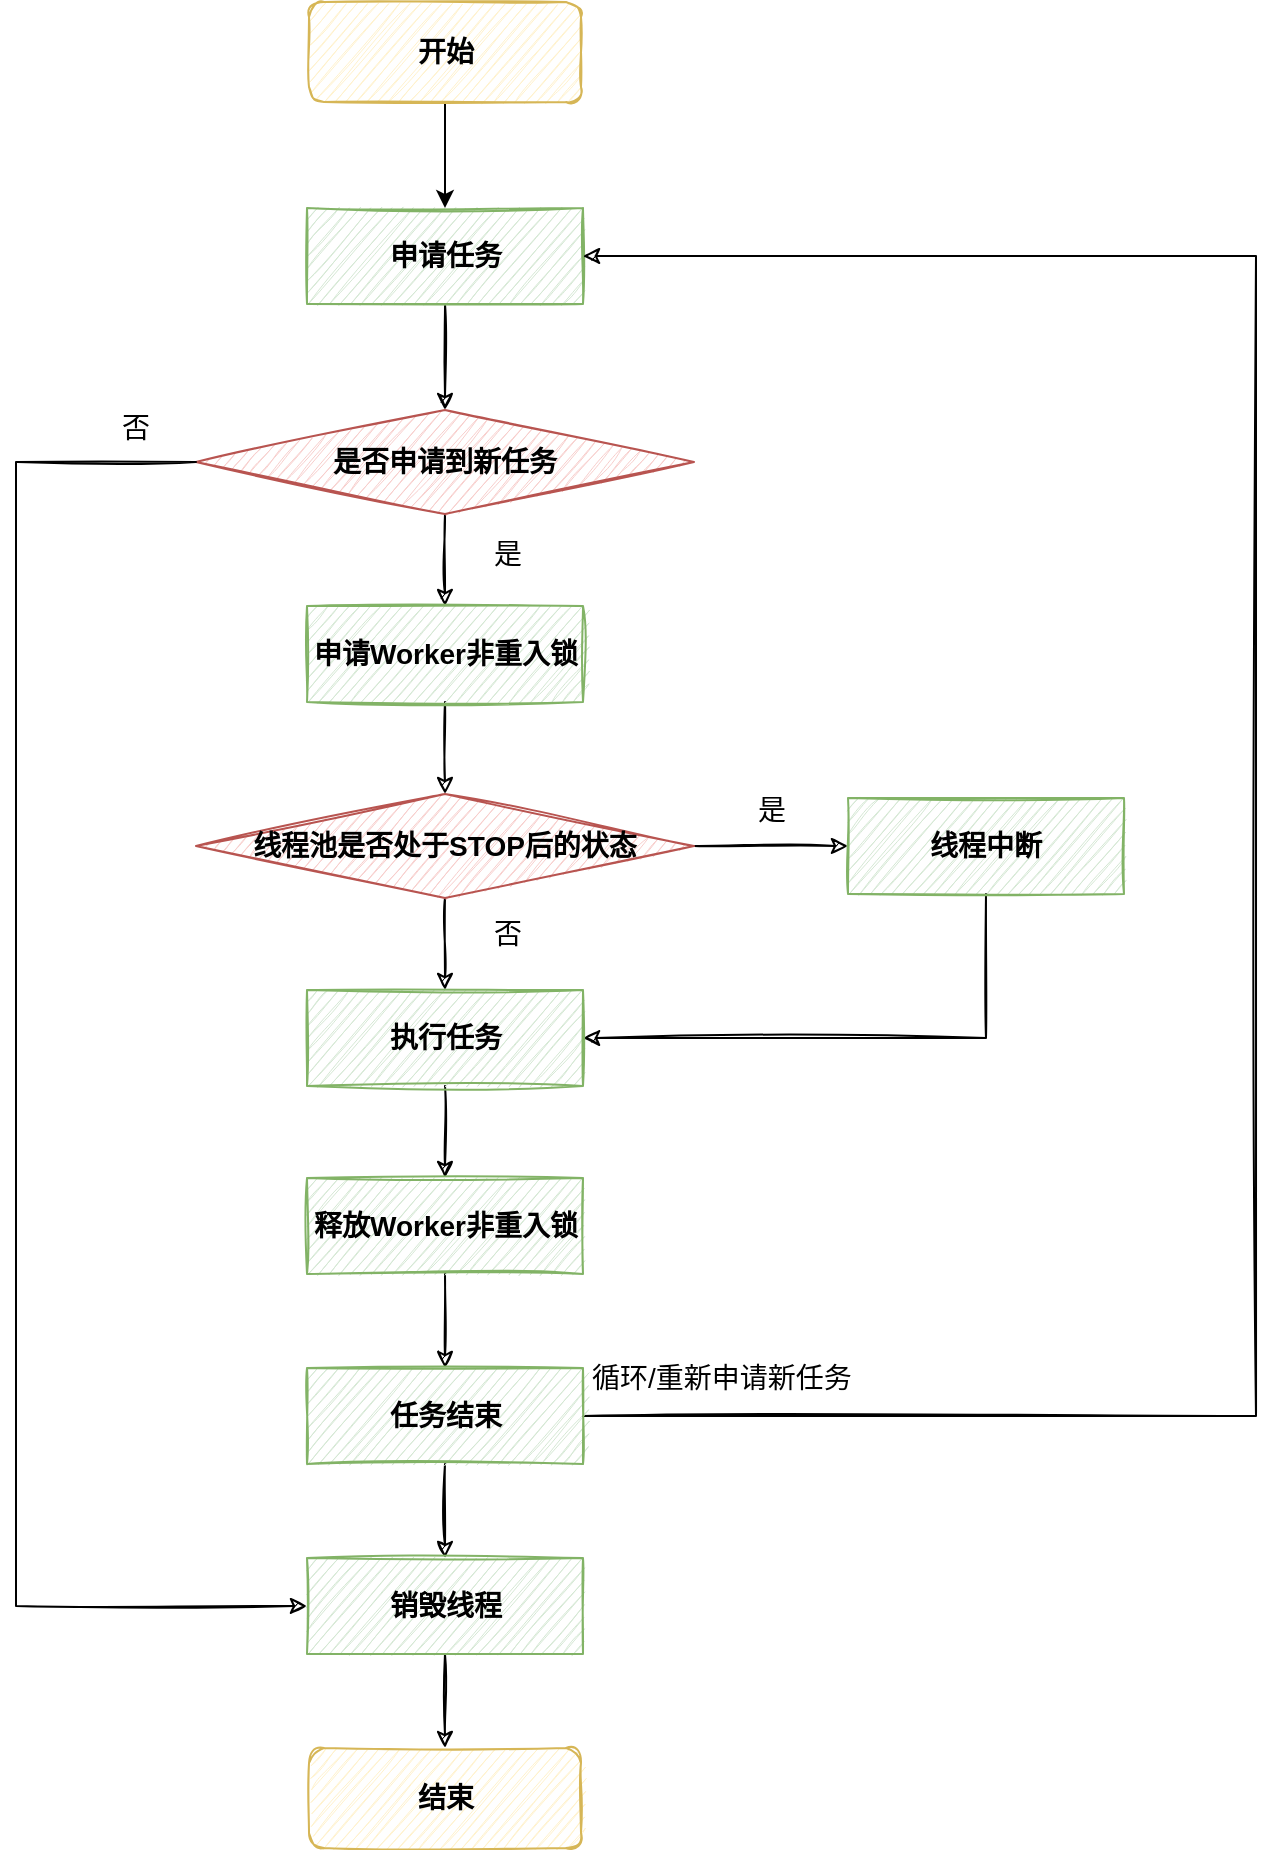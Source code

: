 <mxfile version="16.0.0" type="github">
  <diagram id="ySVifV-QcuqdoftmTHAm" name="第 1 页">
    <mxGraphModel dx="1422" dy="762" grid="0" gridSize="10" guides="1" tooltips="1" connect="1" arrows="1" fold="1" page="0" pageScale="1" pageWidth="827" pageHeight="1169" math="0" shadow="0">
      <root>
        <mxCell id="0" />
        <mxCell id="1" parent="0" />
        <mxCell id="4yu5VvH08vNOzonepLd2-12" value="" style="edgeStyle=orthogonalEdgeStyle;rounded=0;orthogonalLoop=1;jettySize=auto;html=1;" edge="1" parent="1" source="4yu5VvH08vNOzonepLd2-1" target="4yu5VvH08vNOzonepLd2-2">
          <mxGeometry relative="1" as="geometry" />
        </mxCell>
        <mxCell id="4yu5VvH08vNOzonepLd2-1" value="&lt;font style=&quot;font-size: 14px&quot;&gt;&lt;b&gt;开始&lt;/b&gt;&lt;/font&gt;" style="rounded=1;whiteSpace=wrap;html=1;fillColor=#fff2cc;strokeColor=#d6b656;sketch=1;" vertex="1" parent="1">
          <mxGeometry x="329.5" y="81" width="136" height="50" as="geometry" />
        </mxCell>
        <mxCell id="4yu5VvH08vNOzonepLd2-13" value="" style="edgeStyle=orthogonalEdgeStyle;rounded=0;orthogonalLoop=1;jettySize=auto;html=1;sketch=1;" edge="1" parent="1" source="4yu5VvH08vNOzonepLd2-2" target="4yu5VvH08vNOzonepLd2-3">
          <mxGeometry relative="1" as="geometry" />
        </mxCell>
        <mxCell id="4yu5VvH08vNOzonepLd2-2" value="&lt;b&gt;申请任务&lt;/b&gt;" style="rounded=0;whiteSpace=wrap;html=1;fontSize=14;fillColor=#d5e8d4;strokeColor=#82b366;sketch=1;" vertex="1" parent="1">
          <mxGeometry x="328.5" y="184" width="138" height="48" as="geometry" />
        </mxCell>
        <mxCell id="4yu5VvH08vNOzonepLd2-14" value="" style="edgeStyle=orthogonalEdgeStyle;rounded=0;orthogonalLoop=1;jettySize=auto;html=1;sketch=1;" edge="1" parent="1" source="4yu5VvH08vNOzonepLd2-3" target="4yu5VvH08vNOzonepLd2-4">
          <mxGeometry relative="1" as="geometry" />
        </mxCell>
        <mxCell id="4yu5VvH08vNOzonepLd2-3" value="&lt;b&gt;是否申请到新任务&lt;/b&gt;" style="rhombus;whiteSpace=wrap;html=1;sketch=1;fontSize=14;fillColor=#f8cecc;strokeColor=#b85450;" vertex="1" parent="1">
          <mxGeometry x="273" y="285" width="249" height="52" as="geometry" />
        </mxCell>
        <mxCell id="4yu5VvH08vNOzonepLd2-15" value="" style="edgeStyle=orthogonalEdgeStyle;rounded=0;orthogonalLoop=1;jettySize=auto;html=1;sketch=1;" edge="1" parent="1" source="4yu5VvH08vNOzonepLd2-4" target="4yu5VvH08vNOzonepLd2-5">
          <mxGeometry relative="1" as="geometry" />
        </mxCell>
        <mxCell id="4yu5VvH08vNOzonepLd2-4" value="&lt;b&gt;申请Worker非重入锁&lt;/b&gt;" style="rounded=0;whiteSpace=wrap;html=1;fontSize=14;fillColor=#d5e8d4;strokeColor=#82b366;sketch=1;" vertex="1" parent="1">
          <mxGeometry x="328.5" y="383" width="138" height="48" as="geometry" />
        </mxCell>
        <mxCell id="4yu5VvH08vNOzonepLd2-16" value="" style="edgeStyle=orthogonalEdgeStyle;rounded=0;orthogonalLoop=1;jettySize=auto;html=1;sketch=1;" edge="1" parent="1" source="4yu5VvH08vNOzonepLd2-5" target="4yu5VvH08vNOzonepLd2-7">
          <mxGeometry relative="1" as="geometry" />
        </mxCell>
        <mxCell id="4yu5VvH08vNOzonepLd2-21" value="" style="edgeStyle=orthogonalEdgeStyle;rounded=0;orthogonalLoop=1;jettySize=auto;html=1;sketch=1;" edge="1" parent="1" source="4yu5VvH08vNOzonepLd2-5" target="4yu5VvH08vNOzonepLd2-6">
          <mxGeometry relative="1" as="geometry" />
        </mxCell>
        <mxCell id="4yu5VvH08vNOzonepLd2-24" style="edgeStyle=orthogonalEdgeStyle;rounded=0;orthogonalLoop=1;jettySize=auto;html=1;entryX=0;entryY=0.5;entryDx=0;entryDy=0;sketch=1;exitX=0;exitY=0.5;exitDx=0;exitDy=0;" edge="1" parent="1" source="4yu5VvH08vNOzonepLd2-3" target="4yu5VvH08vNOzonepLd2-10">
          <mxGeometry relative="1" as="geometry">
            <Array as="points">
              <mxPoint x="183" y="311" />
              <mxPoint x="183" y="883" />
            </Array>
          </mxGeometry>
        </mxCell>
        <mxCell id="4yu5VvH08vNOzonepLd2-5" value="&lt;b&gt;线程池是否处于STOP后的状态&lt;/b&gt;" style="rhombus;whiteSpace=wrap;html=1;sketch=1;fontSize=14;fillColor=#f8cecc;strokeColor=#b85450;" vertex="1" parent="1">
          <mxGeometry x="273" y="477" width="249" height="52" as="geometry" />
        </mxCell>
        <mxCell id="4yu5VvH08vNOzonepLd2-22" style="edgeStyle=orthogonalEdgeStyle;rounded=0;orthogonalLoop=1;jettySize=auto;html=1;entryX=1;entryY=0.5;entryDx=0;entryDy=0;sketch=1;" edge="1" parent="1" source="4yu5VvH08vNOzonepLd2-6" target="4yu5VvH08vNOzonepLd2-7">
          <mxGeometry relative="1" as="geometry">
            <Array as="points">
              <mxPoint x="668" y="599" />
            </Array>
          </mxGeometry>
        </mxCell>
        <mxCell id="4yu5VvH08vNOzonepLd2-6" value="&lt;b&gt;线程中断&lt;/b&gt;" style="rounded=0;whiteSpace=wrap;html=1;fontSize=14;fillColor=#d5e8d4;strokeColor=#82b366;sketch=1;" vertex="1" parent="1">
          <mxGeometry x="599" y="479" width="138" height="48" as="geometry" />
        </mxCell>
        <mxCell id="4yu5VvH08vNOzonepLd2-17" value="" style="edgeStyle=orthogonalEdgeStyle;rounded=0;orthogonalLoop=1;jettySize=auto;html=1;sketch=1;" edge="1" parent="1" source="4yu5VvH08vNOzonepLd2-7" target="4yu5VvH08vNOzonepLd2-8">
          <mxGeometry relative="1" as="geometry" />
        </mxCell>
        <mxCell id="4yu5VvH08vNOzonepLd2-7" value="&lt;b&gt;执行任务&lt;/b&gt;" style="rounded=0;whiteSpace=wrap;html=1;fontSize=14;fillColor=#d5e8d4;strokeColor=#82b366;sketch=1;" vertex="1" parent="1">
          <mxGeometry x="328.5" y="575" width="138" height="48" as="geometry" />
        </mxCell>
        <mxCell id="4yu5VvH08vNOzonepLd2-18" value="" style="edgeStyle=orthogonalEdgeStyle;rounded=0;orthogonalLoop=1;jettySize=auto;html=1;sketch=1;" edge="1" parent="1" source="4yu5VvH08vNOzonepLd2-8" target="4yu5VvH08vNOzonepLd2-9">
          <mxGeometry relative="1" as="geometry" />
        </mxCell>
        <mxCell id="4yu5VvH08vNOzonepLd2-8" value="&lt;b&gt;释放Worker非重入锁&lt;/b&gt;" style="rounded=0;whiteSpace=wrap;html=1;fontSize=14;fillColor=#d5e8d4;strokeColor=#82b366;sketch=1;" vertex="1" parent="1">
          <mxGeometry x="328.5" y="669" width="138" height="48" as="geometry" />
        </mxCell>
        <mxCell id="4yu5VvH08vNOzonepLd2-19" value="" style="edgeStyle=orthogonalEdgeStyle;rounded=0;orthogonalLoop=1;jettySize=auto;html=1;sketch=1;" edge="1" parent="1" source="4yu5VvH08vNOzonepLd2-9" target="4yu5VvH08vNOzonepLd2-10">
          <mxGeometry relative="1" as="geometry" />
        </mxCell>
        <mxCell id="4yu5VvH08vNOzonepLd2-25" style="edgeStyle=orthogonalEdgeStyle;rounded=0;orthogonalLoop=1;jettySize=auto;html=1;entryX=1;entryY=0.5;entryDx=0;entryDy=0;sketch=1;" edge="1" parent="1" source="4yu5VvH08vNOzonepLd2-9" target="4yu5VvH08vNOzonepLd2-2">
          <mxGeometry relative="1" as="geometry">
            <mxPoint x="807" y="201" as="targetPoint" />
            <Array as="points">
              <mxPoint x="803" y="788" />
              <mxPoint x="803" y="208" />
            </Array>
          </mxGeometry>
        </mxCell>
        <mxCell id="4yu5VvH08vNOzonepLd2-9" value="&lt;b&gt;任务结束&lt;/b&gt;" style="rounded=0;whiteSpace=wrap;html=1;fontSize=14;fillColor=#d5e8d4;strokeColor=#82b366;sketch=1;" vertex="1" parent="1">
          <mxGeometry x="328.5" y="764" width="138" height="48" as="geometry" />
        </mxCell>
        <mxCell id="4yu5VvH08vNOzonepLd2-20" value="" style="edgeStyle=orthogonalEdgeStyle;rounded=0;orthogonalLoop=1;jettySize=auto;html=1;sketch=1;" edge="1" parent="1" source="4yu5VvH08vNOzonepLd2-10" target="4yu5VvH08vNOzonepLd2-11">
          <mxGeometry relative="1" as="geometry" />
        </mxCell>
        <mxCell id="4yu5VvH08vNOzonepLd2-10" value="&lt;b&gt;销毁线程&lt;/b&gt;" style="rounded=0;whiteSpace=wrap;html=1;fontSize=14;fillColor=#d5e8d4;strokeColor=#82b366;sketch=1;" vertex="1" parent="1">
          <mxGeometry x="328.5" y="859" width="138" height="48" as="geometry" />
        </mxCell>
        <mxCell id="4yu5VvH08vNOzonepLd2-11" value="&lt;span style=&quot;font-size: 14px&quot;&gt;&lt;b&gt;结束&lt;/b&gt;&lt;/span&gt;" style="rounded=1;whiteSpace=wrap;html=1;fillColor=#fff2cc;strokeColor=#d6b656;sketch=1;" vertex="1" parent="1">
          <mxGeometry x="329.5" y="954" width="136" height="50" as="geometry" />
        </mxCell>
        <mxCell id="4yu5VvH08vNOzonepLd2-26" value="否" style="text;html=1;strokeColor=none;fillColor=none;align=center;verticalAlign=middle;whiteSpace=wrap;rounded=0;sketch=1;fontSize=14;" vertex="1" parent="1">
          <mxGeometry x="213" y="279" width="60" height="30" as="geometry" />
        </mxCell>
        <mxCell id="4yu5VvH08vNOzonepLd2-27" value="否" style="text;html=1;strokeColor=none;fillColor=none;align=center;verticalAlign=middle;whiteSpace=wrap;rounded=0;sketch=1;fontSize=14;" vertex="1" parent="1">
          <mxGeometry x="399" y="532" width="60" height="30" as="geometry" />
        </mxCell>
        <mxCell id="4yu5VvH08vNOzonepLd2-28" value="是" style="text;html=1;strokeColor=none;fillColor=none;align=center;verticalAlign=middle;whiteSpace=wrap;rounded=0;sketch=1;fontSize=14;" vertex="1" parent="1">
          <mxGeometry x="531" y="470" width="60" height="30" as="geometry" />
        </mxCell>
        <mxCell id="4yu5VvH08vNOzonepLd2-29" value="循环/重新申请新任务" style="text;html=1;strokeColor=none;fillColor=none;align=center;verticalAlign=middle;whiteSpace=wrap;rounded=0;sketch=1;fontSize=14;" vertex="1" parent="1">
          <mxGeometry x="466.5" y="754" width="137.5" height="30" as="geometry" />
        </mxCell>
        <mxCell id="4yu5VvH08vNOzonepLd2-30" value="是" style="text;html=1;strokeColor=none;fillColor=none;align=center;verticalAlign=middle;whiteSpace=wrap;rounded=0;sketch=1;fontSize=14;" vertex="1" parent="1">
          <mxGeometry x="399" y="342" width="60" height="30" as="geometry" />
        </mxCell>
      </root>
    </mxGraphModel>
  </diagram>
</mxfile>
